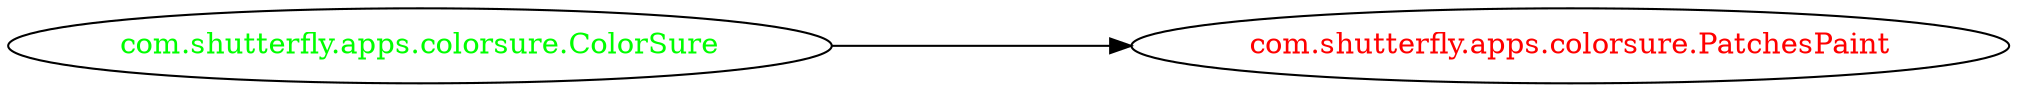 digraph dependencyGraph {
 concentrate=true;
 ranksep="2.0";
 rankdir="LR"; 
 splines="ortho";
"com.shutterfly.apps.colorsure.PatchesPaint" [fontcolor="red"];
"com.shutterfly.apps.colorsure.ColorSure" [ fontcolor="green" ];
"com.shutterfly.apps.colorsure.ColorSure"->"com.shutterfly.apps.colorsure.PatchesPaint";
}